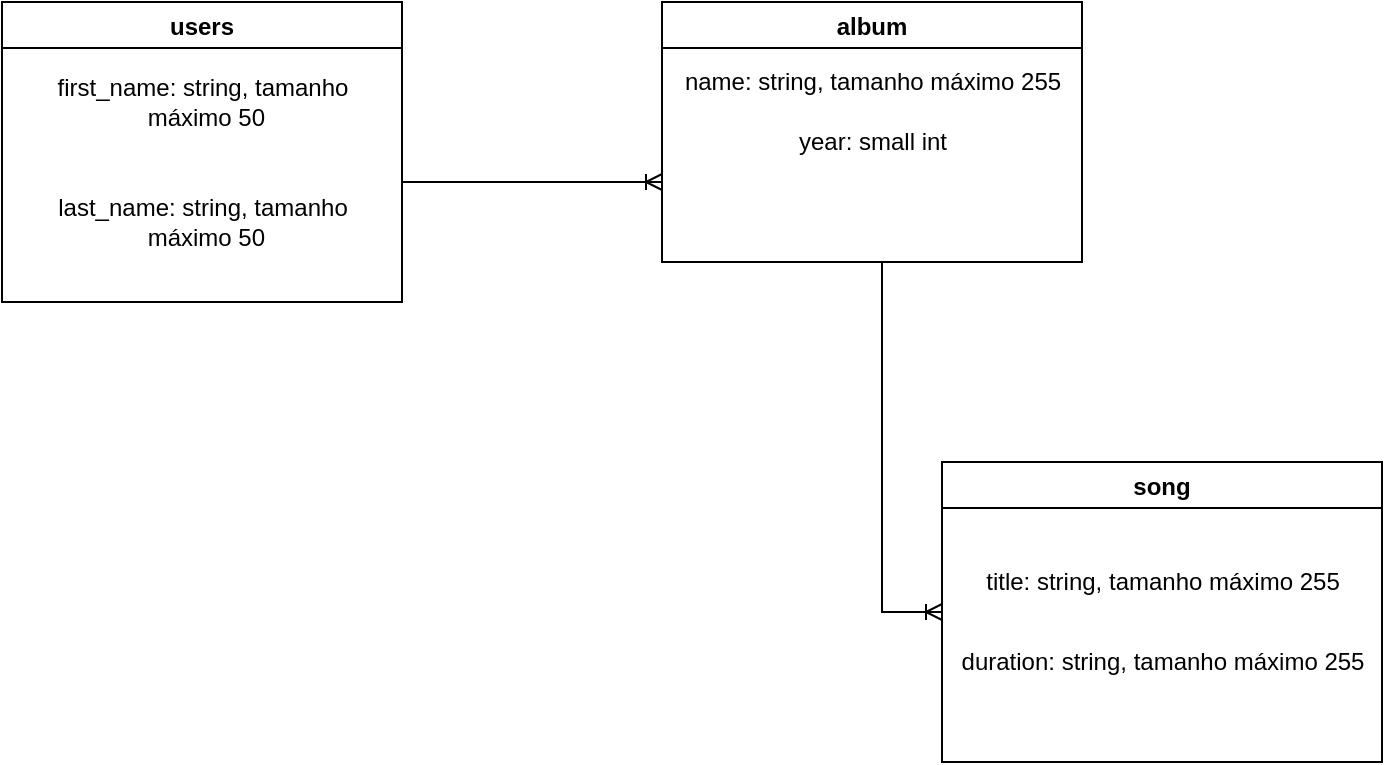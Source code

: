 <mxfile version="20.6.0"><diagram id="VTsMS3s2I9NgoEcG5gg4" name="Page-1"><mxGraphModel dx="900" dy="532" grid="1" gridSize="10" guides="1" tooltips="1" connect="1" arrows="1" fold="1" page="1" pageScale="1" pageWidth="850" pageHeight="1100" math="0" shadow="0"><root><mxCell id="0"/><mxCell id="1" parent="0"/><mxCell id="XR0Jhyff2qjKr9eSQ6q5-2" value="users" style="swimlane;" parent="1" vertex="1"><mxGeometry x="50" y="50" width="200" height="150" as="geometry"/></mxCell><mxCell id="XR0Jhyff2qjKr9eSQ6q5-5" value="first_name: string, tamanho&lt;br&gt;&amp;nbsp;máximo 50" style="text;html=1;align=center;verticalAlign=middle;resizable=0;points=[];autosize=1;strokeColor=none;fillColor=none;" parent="XR0Jhyff2qjKr9eSQ6q5-2" vertex="1"><mxGeometry x="15" y="30" width="170" height="40" as="geometry"/></mxCell><mxCell id="XR0Jhyff2qjKr9eSQ6q5-6" value="last_name: string, tamanho&lt;br&gt;&amp;nbsp;máximo 50" style="text;html=1;align=center;verticalAlign=middle;resizable=0;points=[];autosize=1;strokeColor=none;fillColor=none;" parent="XR0Jhyff2qjKr9eSQ6q5-2" vertex="1"><mxGeometry x="15" y="90" width="170" height="40" as="geometry"/></mxCell><mxCell id="XR0Jhyff2qjKr9eSQ6q5-7" value="album" style="swimlane;startSize=23;" parent="1" vertex="1"><mxGeometry x="380" y="50" width="210" height="130" as="geometry"/></mxCell><mxCell id="XR0Jhyff2qjKr9eSQ6q5-8" value="name: string, tamanho máximo 255" style="text;html=1;align=center;verticalAlign=middle;resizable=0;points=[];autosize=1;strokeColor=none;fillColor=none;" parent="XR0Jhyff2qjKr9eSQ6q5-7" vertex="1"><mxGeometry y="25" width="210" height="30" as="geometry"/></mxCell><mxCell id="XR0Jhyff2qjKr9eSQ6q5-9" value="year: small int" style="text;html=1;align=center;verticalAlign=middle;resizable=0;points=[];autosize=1;strokeColor=none;fillColor=none;" parent="XR0Jhyff2qjKr9eSQ6q5-7" vertex="1"><mxGeometry x="55" y="55" width="100" height="30" as="geometry"/></mxCell><mxCell id="XR0Jhyff2qjKr9eSQ6q5-12" value="song" style="swimlane;" parent="1" vertex="1"><mxGeometry x="520" y="280" width="220" height="150" as="geometry"/></mxCell><mxCell id="XR0Jhyff2qjKr9eSQ6q5-13" value="title: string, tamanho máximo 255" style="text;html=1;align=center;verticalAlign=middle;resizable=0;points=[];autosize=1;strokeColor=none;fillColor=none;" parent="XR0Jhyff2qjKr9eSQ6q5-12" vertex="1"><mxGeometry x="10" y="45" width="200" height="30" as="geometry"/></mxCell><mxCell id="LLXYxEkhB78FO0O-_nkt-4" value="duration: string, tamanho máximo 255" style="text;html=1;align=center;verticalAlign=middle;resizable=0;points=[];autosize=1;strokeColor=none;fillColor=none;" vertex="1" parent="XR0Jhyff2qjKr9eSQ6q5-12"><mxGeometry y="85" width="220" height="30" as="geometry"/></mxCell><mxCell id="XR0Jhyff2qjKr9eSQ6q5-14" value="" style="edgeStyle=entityRelationEdgeStyle;fontSize=12;html=1;endArrow=ERoneToMany;rounded=0;" parent="1" edge="1"><mxGeometry width="100" height="100" relative="1" as="geometry"><mxPoint x="250" y="140" as="sourcePoint"/><mxPoint x="380" y="140" as="targetPoint"/></mxGeometry></mxCell><mxCell id="LLXYxEkhB78FO0O-_nkt-1" value="" style="edgeStyle=entityRelationEdgeStyle;fontSize=12;html=1;endArrow=ERoneToMany;rounded=0;entryX=0;entryY=0.5;entryDx=0;entryDy=0;" edge="1" parent="1" target="XR0Jhyff2qjKr9eSQ6q5-12"><mxGeometry width="100" height="100" relative="1" as="geometry"><mxPoint x="460" y="180" as="sourcePoint"/><mxPoint x="510" y="450" as="targetPoint"/></mxGeometry></mxCell></root></mxGraphModel></diagram></mxfile>